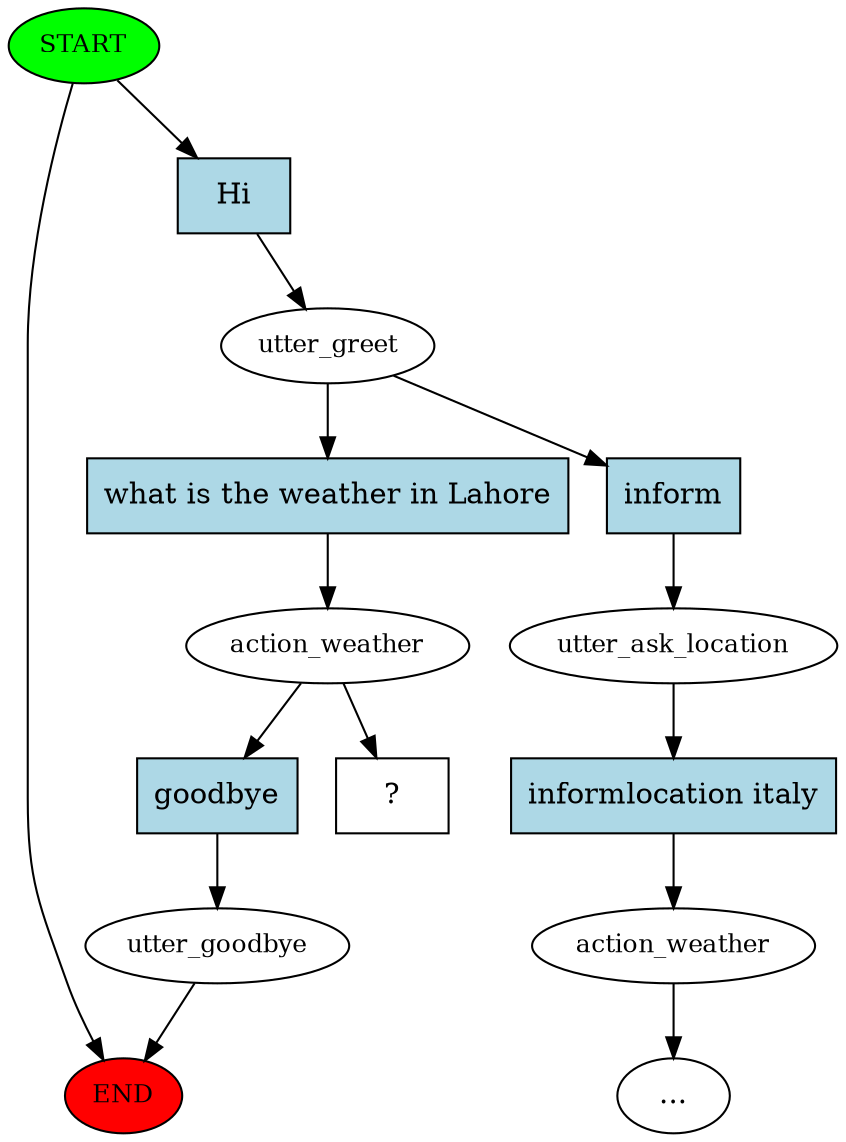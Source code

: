 digraph  {
0 [class="start active", fillcolor=green, fontsize=12, label=START, style=filled];
"-1" [class=end, fillcolor=red, fontsize=12, label=END, style=filled];
1 [class=active, fontsize=12, label=utter_greet];
2 [class="", fontsize=12, label=utter_ask_location];
3 [class="", fontsize=12, label=action_weather];
"-3" [class=ellipsis, label="..."];
5 [class=active, fontsize=12, label=action_weather];
6 [class="", fontsize=12, label=utter_goodbye];
9 [class="intent dashed active", label="  ?  ", shape=rect];
10 [class="intent active", fillcolor=lightblue, label=Hi, shape=rect, style=filled];
11 [class=intent, fillcolor=lightblue, label=inform, shape=rect, style=filled];
12 [class="intent active", fillcolor=lightblue, label="what is the weather in Lahore", shape=rect, style=filled];
13 [class=intent, fillcolor=lightblue, label="informlocation italy", shape=rect, style=filled];
14 [class=intent, fillcolor=lightblue, label=goodbye, shape=rect, style=filled];
0 -> "-1"  [class="", key=NONE, label=""];
0 -> 10  [class=active, key=0];
1 -> 11  [class="", key=0];
1 -> 12  [class=active, key=0];
2 -> 13  [class="", key=0];
3 -> "-3"  [class="", key=NONE, label=""];
5 -> 9  [class=active, key=NONE, label=""];
5 -> 14  [class="", key=0];
6 -> "-1"  [class="", key=NONE, label=""];
10 -> 1  [class=active, key=0];
11 -> 2  [class="", key=0];
12 -> 5  [class=active, key=0];
13 -> 3  [class="", key=0];
14 -> 6  [class="", key=0];
}
